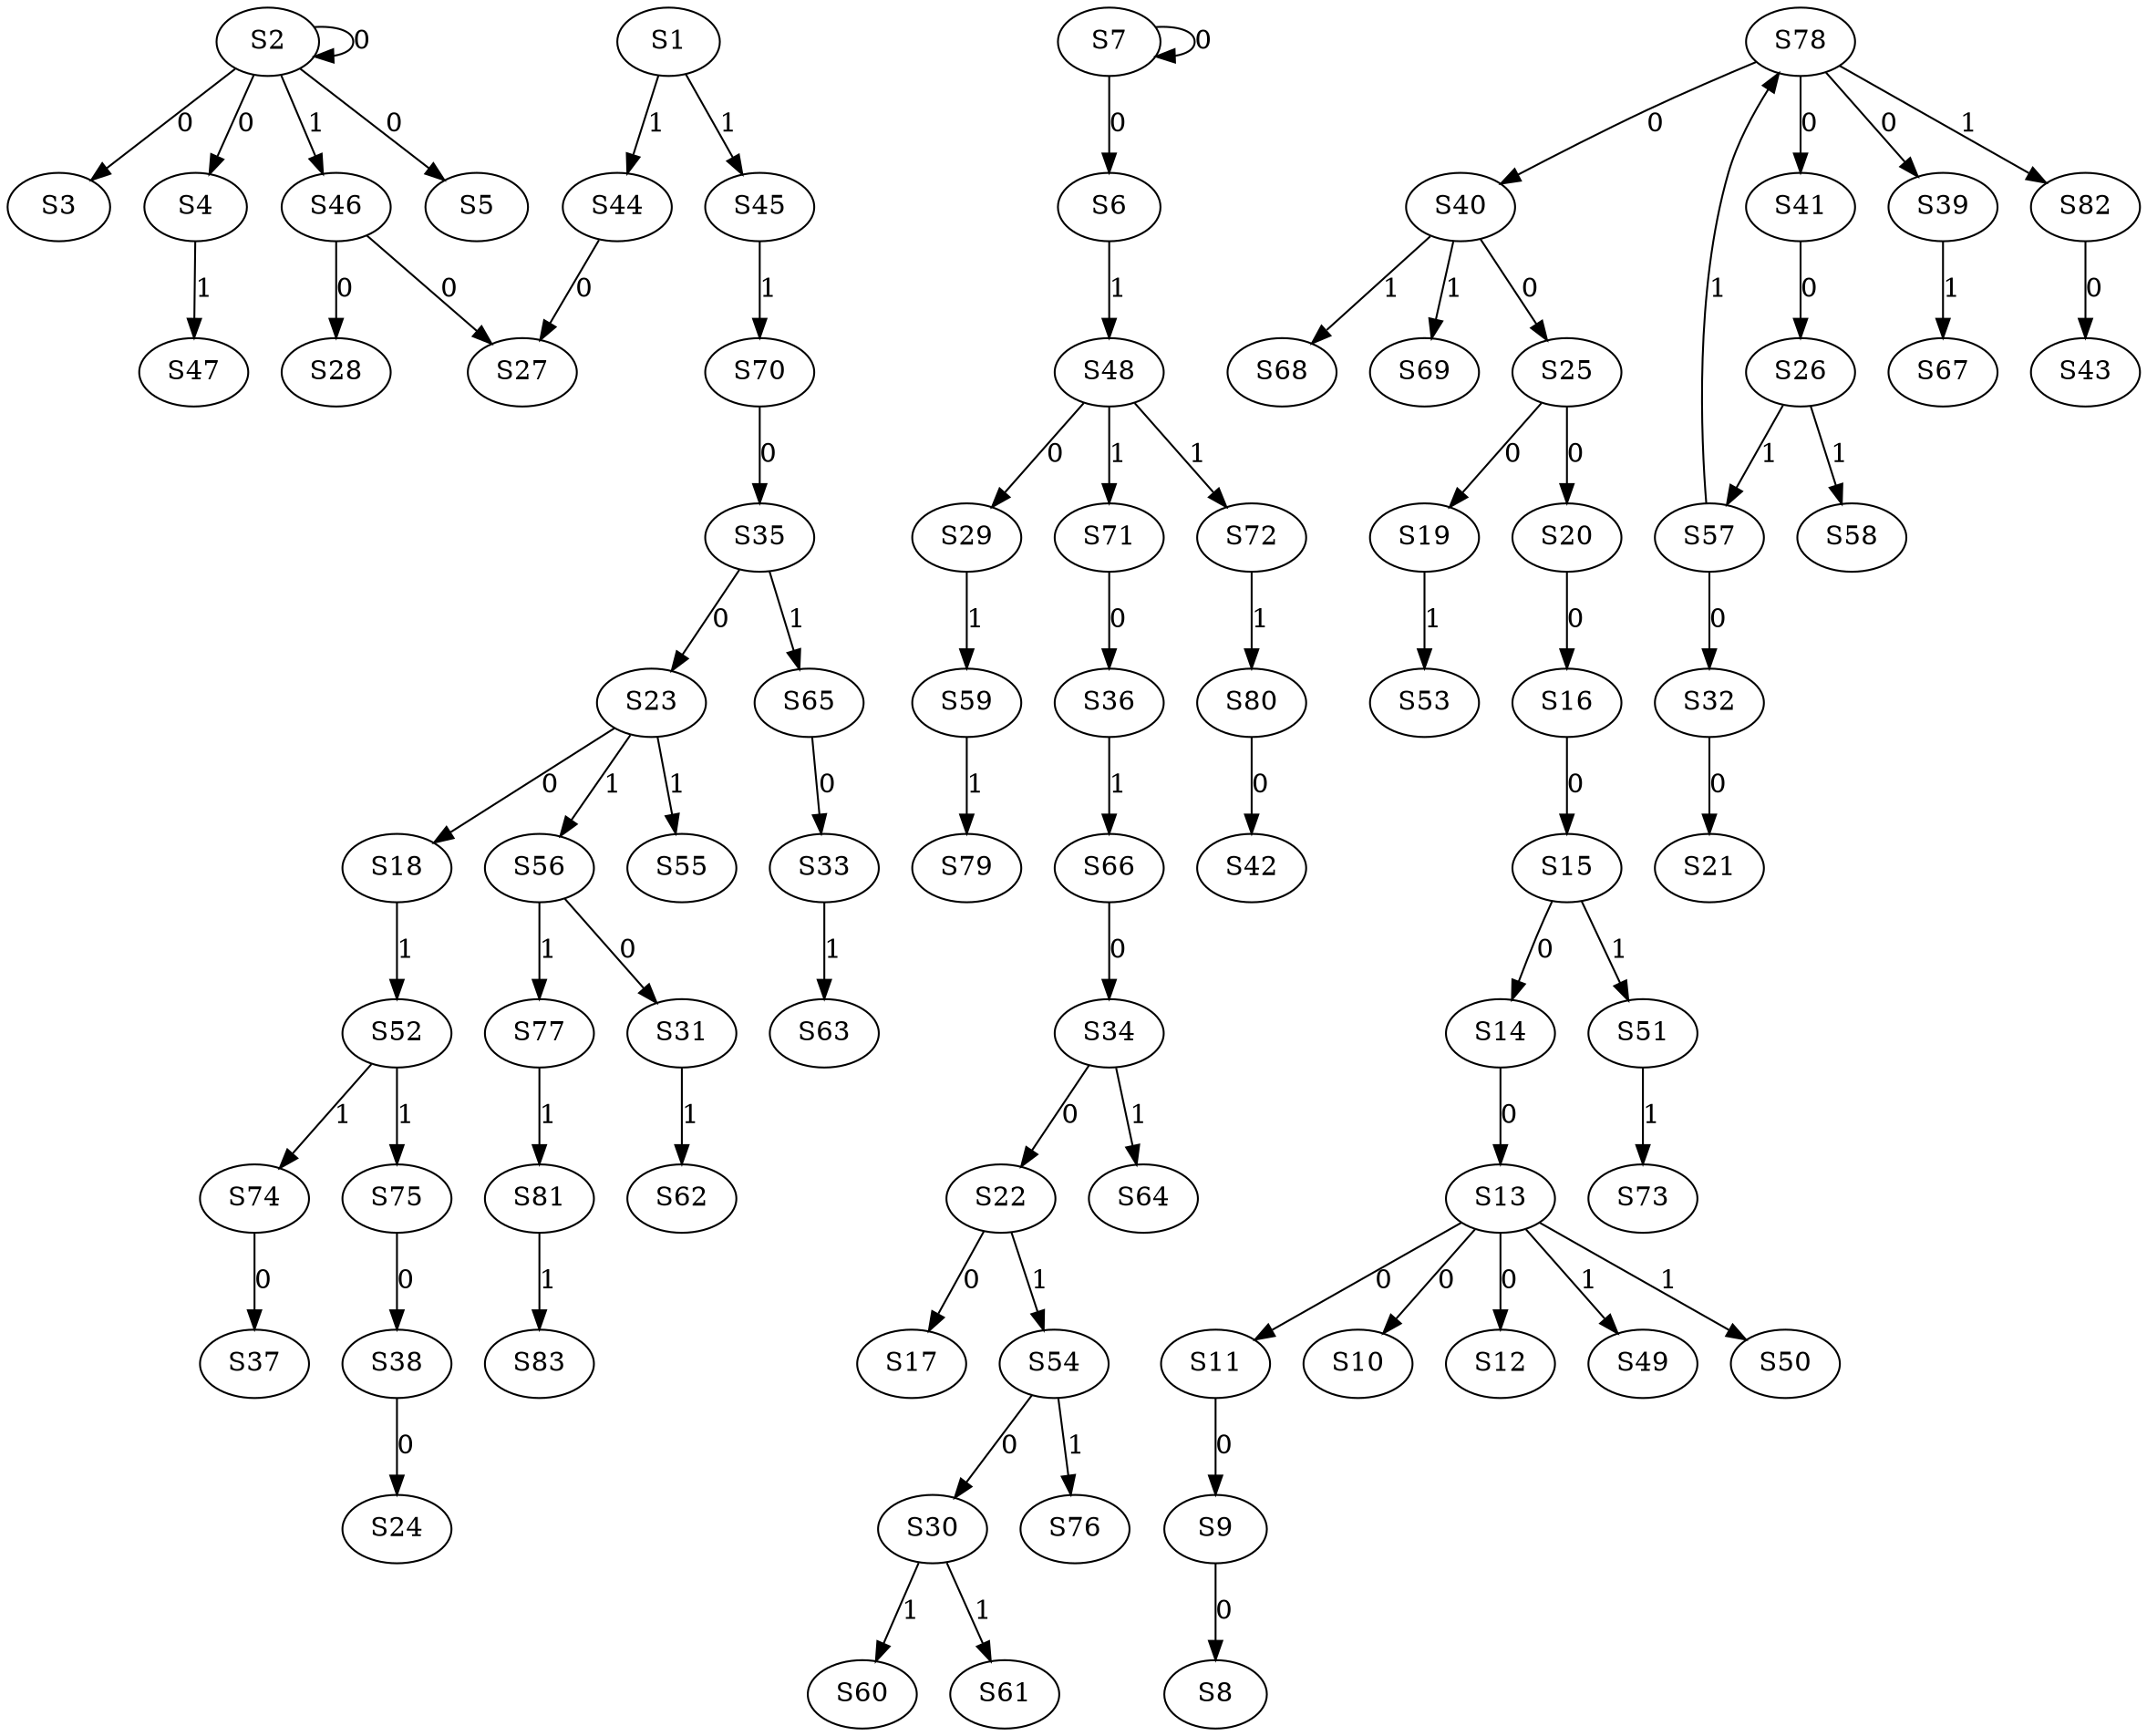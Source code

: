 strict digraph {
	S2 -> S2 [ label = 0 ];
	S2 -> S3 [ label = 0 ];
	S2 -> S4 [ label = 0 ];
	S2 -> S5 [ label = 0 ];
	S7 -> S6 [ label = 0 ];
	S7 -> S7 [ label = 0 ];
	S9 -> S8 [ label = 0 ];
	S11 -> S9 [ label = 0 ];
	S13 -> S10 [ label = 0 ];
	S13 -> S11 [ label = 0 ];
	S13 -> S12 [ label = 0 ];
	S14 -> S13 [ label = 0 ];
	S15 -> S14 [ label = 0 ];
	S16 -> S15 [ label = 0 ];
	S20 -> S16 [ label = 0 ];
	S22 -> S17 [ label = 0 ];
	S23 -> S18 [ label = 0 ];
	S25 -> S19 [ label = 0 ];
	S25 -> S20 [ label = 0 ];
	S32 -> S21 [ label = 0 ];
	S34 -> S22 [ label = 0 ];
	S35 -> S23 [ label = 0 ];
	S38 -> S24 [ label = 0 ];
	S40 -> S25 [ label = 0 ];
	S41 -> S26 [ label = 0 ];
	S44 -> S27 [ label = 0 ];
	S46 -> S28 [ label = 0 ];
	S48 -> S29 [ label = 0 ];
	S54 -> S30 [ label = 0 ];
	S56 -> S31 [ label = 0 ];
	S57 -> S32 [ label = 0 ];
	S65 -> S33 [ label = 0 ];
	S66 -> S34 [ label = 0 ];
	S70 -> S35 [ label = 0 ];
	S71 -> S36 [ label = 0 ];
	S74 -> S37 [ label = 0 ];
	S75 -> S38 [ label = 0 ];
	S78 -> S39 [ label = 0 ];
	S78 -> S40 [ label = 0 ];
	S78 -> S41 [ label = 0 ];
	S80 -> S42 [ label = 0 ];
	S82 -> S43 [ label = 0 ];
	S1 -> S44 [ label = 1 ];
	S1 -> S45 [ label = 1 ];
	S2 -> S46 [ label = 1 ];
	S4 -> S47 [ label = 1 ];
	S6 -> S48 [ label = 1 ];
	S13 -> S49 [ label = 1 ];
	S13 -> S50 [ label = 1 ];
	S15 -> S51 [ label = 1 ];
	S18 -> S52 [ label = 1 ];
	S19 -> S53 [ label = 1 ];
	S22 -> S54 [ label = 1 ];
	S23 -> S55 [ label = 1 ];
	S23 -> S56 [ label = 1 ];
	S26 -> S57 [ label = 1 ];
	S26 -> S58 [ label = 1 ];
	S29 -> S59 [ label = 1 ];
	S30 -> S60 [ label = 1 ];
	S30 -> S61 [ label = 1 ];
	S31 -> S62 [ label = 1 ];
	S33 -> S63 [ label = 1 ];
	S34 -> S64 [ label = 1 ];
	S35 -> S65 [ label = 1 ];
	S36 -> S66 [ label = 1 ];
	S39 -> S67 [ label = 1 ];
	S40 -> S68 [ label = 1 ];
	S40 -> S69 [ label = 1 ];
	S45 -> S70 [ label = 1 ];
	S48 -> S71 [ label = 1 ];
	S48 -> S72 [ label = 1 ];
	S51 -> S73 [ label = 1 ];
	S52 -> S74 [ label = 1 ];
	S52 -> S75 [ label = 1 ];
	S54 -> S76 [ label = 1 ];
	S56 -> S77 [ label = 1 ];
	S57 -> S78 [ label = 1 ];
	S59 -> S79 [ label = 1 ];
	S72 -> S80 [ label = 1 ];
	S77 -> S81 [ label = 1 ];
	S78 -> S82 [ label = 1 ];
	S81 -> S83 [ label = 1 ];
	S46 -> S27 [ label = 0 ];
}